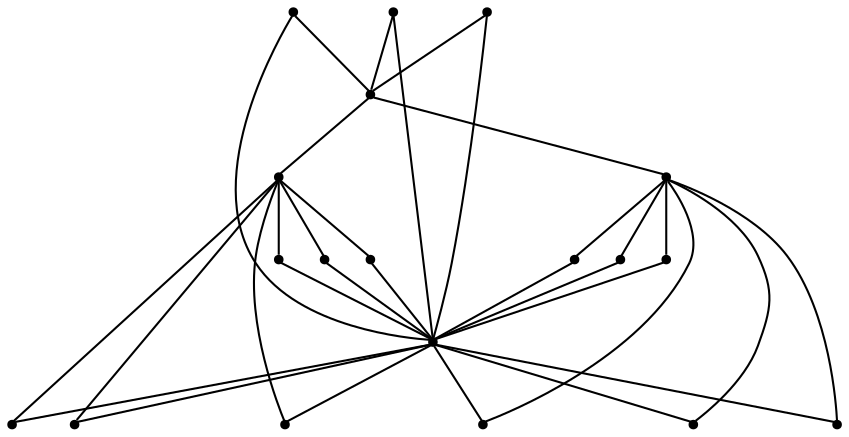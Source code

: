 graph {
  node [shape=point,comment="{\"directed\":false,\"doi\":\"10.4230/LIPIcs.GD.2024.13\",\"figure\":\"4 (2)\"}"]

  v0 [pos="1107.4258127010535,318.81917599184567"]
  v1 [pos="747.3266260480619,870.5053386162538"]
  v2 [pos="587.2825713559783,390.48820762668674"]
  v3 [pos="1067.4148944217382,314.6523609222254"]
  v4 [pos="1027.4038171529135,310.4855458526051"]
  v5 [pos="947.3817262110681,950.5082388174061"]
  v6 [pos="907.3708079317527,950.5082388174061"]
  v7 [pos="867.3597624608301,950.5082388174061"]
  v8 [pos="867.35976246083,550.4939921338532"]
  v9 [pos="728.154780702393,708.8329647794262"]
  v10 [pos="808.176744452631,708.8329647794262"]
  v11 [pos="768.1656989817084,708.8329647794262"]
  v12 [pos="667.3046622978238,990.5095617568779"]
  v13 [pos="627.293616826901,990.5095617568779"]
  v14 [pos="587.2825713559783,990.5095617568779"]
  v15 [pos="607.2881576872434,790.5024384151014"]
  v16 [pos="427.2385246133703,710.4997925361579"]
  v17 [pos="567.2771122163207,790.5024384151014"]
  v18 [pos="527.2660587959225,790.5024384151014"]

  v0 -- v1 [id="-1",pos="1107.4258127010535,318.81917599184567 747.3266260480619,870.5053386162538 747.3266260480619,870.5053386162538 747.3266260480619,870.5053386162538"]
  v16 -- v18 [id="-2",pos="427.2385246133703,710.4997925361579 527.2660587959225,790.5024384151014 527.2660587959225,790.5024384151014 527.2660587959225,790.5024384151014"]
  v16 -- v12 [id="-4",pos="427.2385246133703,710.4997925361579 667.3046622978238,990.5095617568779 667.3046622978238,990.5095617568779 667.3046622978238,990.5095617568779"]
  v16 -- v13 [id="-5",pos="427.2385246133703,710.4997925361579 627.293616826901,990.5095617568779 627.293616826901,990.5095617568779 627.293616826901,990.5095617568779"]
  v16 -- v17 [id="-6",pos="427.2385246133703,710.4997925361579 567.2771122163207,790.5024384151014 567.2771122163207,790.5024384151014 567.2771122163207,790.5024384151014"]
  v16 -- v15 [id="-7",pos="427.2385246133703,710.4997925361579 607.2881576872434,790.5024384151014 607.2881576872434,790.5024384151014 607.2881576872434,790.5024384151014"]
  v16 -- v14 [id="-8",pos="427.2385246133703,710.4997925361579 587.2825713559783,990.5095617568779 587.2825713559783,990.5095617568779 587.2825713559783,990.5095617568779"]
  v0 -- v2 [id="-9",pos="1107.4258127010535,318.81917599184567 587.2825713559783,390.48820762668674 587.2825713559783,390.48820762668674 587.2825713559783,390.48820762668674"]
  v18 -- v1 [id="-11",pos="527.2660587959225,790.5024384151014 747.3266260480619,870.5053386162538 747.3266260480619,870.5053386162538 747.3266260480619,870.5053386162538"]
  v17 -- v1 [id="-13",pos="567.2771122163207,790.5024384151014 747.3266260480619,870.5053386162538 747.3266260480619,870.5053386162538 747.3266260480619,870.5053386162538"]
  v2 -- v16 [id="-16",pos="587.2825713559783,390.48820762668674 427.2385246133703,710.4997925361579 427.2385246133703,710.4997925361579 427.2385246133703,710.4997925361579"]
  v2 -- v8 [id="-18",pos="587.2825713559783,390.48820762668674 867.35976246083,550.4939921338532 867.35976246083,550.4939921338532 867.35976246083,550.4939921338532"]
  v3 -- v1 [id="-19",pos="1067.4148944217382,314.6523609222254 747.3266260480619,870.5053386162538 747.3266260480619,870.5053386162538 747.3266260480619,870.5053386162538"]
  v15 -- v1 [id="-21",pos="607.2881576872434,790.5024384151014 747.3266260480619,870.5053386162538 747.3266260480619,870.5053386162538 747.3266260480619,870.5053386162538"]
  v3 -- v2 [id="-28",pos="1067.4148944217382,314.6523609222254 587.2825713559783,390.48820762668674 587.2825713559783,390.48820762668674 587.2825713559783,390.48820762668674"]
  v9 -- v1 [id="-29",pos="728.154780702393,708.8329647794262 747.3266260480619,870.5053386162538 747.3266260480619,870.5053386162538 747.3266260480619,870.5053386162538"]
  v1 -- v13 [id="-36",pos="747.3266260480619,870.5053386162538 627.293616826901,990.5095617568779 627.293616826901,990.5095617568779 627.293616826901,990.5095617568779"]
  v1 -- v12 [id="-37",pos="747.3266260480619,870.5053386162538 667.3046622978238,990.5095617568779 667.3046622978238,990.5095617568779 667.3046622978238,990.5095617568779"]
  v1 -- v6 [id="-38",pos="747.3266260480619,870.5053386162538 907.3708079317527,950.5082388174061 907.3708079317527,950.5082388174061 907.3708079317527,950.5082388174061"]
  v1 -- v5 [id="-40",pos="747.3266260480619,870.5053386162538 947.3817262110681,950.5082388174061 947.3817262110681,950.5082388174061 947.3817262110681,950.5082388174061"]
  v1 -- v7 [id="-41",pos="747.3266260480619,870.5053386162538 867.3597624608301,950.5082388174061 867.3597624608301,950.5082388174061 867.3597624608301,950.5082388174061"]
  v1 -- v14 [id="-42",pos="747.3266260480619,870.5053386162538 587.2825713559783,990.5095617568779 587.2825713559783,990.5095617568779 587.2825713559783,990.5095617568779"]
  v11 -- v1 [id="-46",pos="768.1656989817084,708.8329647794262 747.3266260480619,870.5053386162538 747.3266260480619,870.5053386162538 747.3266260480619,870.5053386162538"]
  v10 -- v1 [id="-47",pos="808.176744452631,708.8329647794262 747.3266260480619,870.5053386162538 747.3266260480619,870.5053386162538 747.3266260480619,870.5053386162538"]
  v8 -- v11 [id="-52",pos="867.35976246083,550.4939921338532 768.1656989817084,708.8329647794262 768.1656989817084,708.8329647794262 768.1656989817084,708.8329647794262"]
  v8 -- v9 [id="-53",pos="867.35976246083,550.4939921338532 728.154780702393,708.8329647794262 728.154780702393,708.8329647794262 728.154780702393,708.8329647794262"]
  v8 -- v7 [id="-54",pos="867.35976246083,550.4939921338532 867.3597624608301,950.5082388174061 867.3597624608301,950.5082388174061 867.3597624608301,950.5082388174061"]
  v8 -- v5 [id="-56",pos="867.35976246083,550.4939921338532 947.3817262110681,950.5082388174061 947.3817262110681,950.5082388174061 947.3817262110681,950.5082388174061"]
  v8 -- v6 [id="-58",pos="867.35976246083,550.4939921338532 907.3708079317527,950.5082388174061 907.3708079317527,950.5082388174061 907.3708079317527,950.5082388174061"]
  v4 -- v1 [id="-62",pos="1027.4038171529135,310.4855458526051 747.3266260480619,870.5053386162538 747.3266260480619,870.5053386162538 747.3266260480619,870.5053386162538"]
  v8 -- v10 [id="-63",pos="867.35976246083,550.4939921338532 808.176744452631,708.8329647794262 808.176744452631,708.8329647794262 808.176744452631,708.8329647794262"]
  v4 -- v2 [id="-64",pos="1027.4038171529135,310.4855458526051 587.2825713559783,390.48820762668674 587.2825713559783,390.48820762668674 587.2825713559783,390.48820762668674"]
}